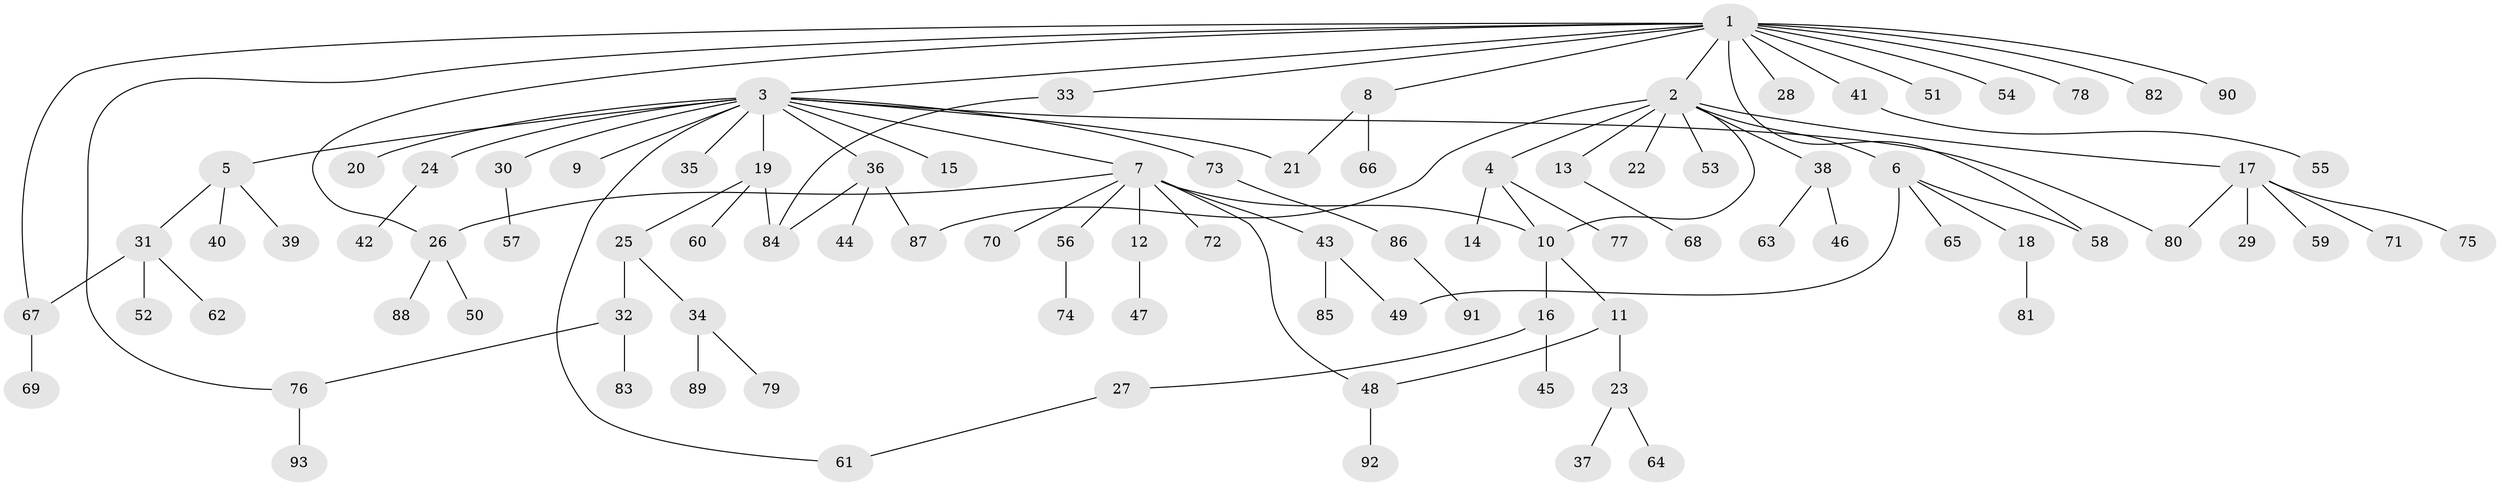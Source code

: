 // Generated by graph-tools (version 1.1) at 2025/35/03/09/25 02:35:20]
// undirected, 93 vertices, 106 edges
graph export_dot {
graph [start="1"]
  node [color=gray90,style=filled];
  1;
  2;
  3;
  4;
  5;
  6;
  7;
  8;
  9;
  10;
  11;
  12;
  13;
  14;
  15;
  16;
  17;
  18;
  19;
  20;
  21;
  22;
  23;
  24;
  25;
  26;
  27;
  28;
  29;
  30;
  31;
  32;
  33;
  34;
  35;
  36;
  37;
  38;
  39;
  40;
  41;
  42;
  43;
  44;
  45;
  46;
  47;
  48;
  49;
  50;
  51;
  52;
  53;
  54;
  55;
  56;
  57;
  58;
  59;
  60;
  61;
  62;
  63;
  64;
  65;
  66;
  67;
  68;
  69;
  70;
  71;
  72;
  73;
  74;
  75;
  76;
  77;
  78;
  79;
  80;
  81;
  82;
  83;
  84;
  85;
  86;
  87;
  88;
  89;
  90;
  91;
  92;
  93;
  1 -- 2;
  1 -- 3;
  1 -- 8;
  1 -- 26;
  1 -- 28;
  1 -- 33;
  1 -- 41;
  1 -- 51;
  1 -- 54;
  1 -- 58;
  1 -- 67;
  1 -- 76;
  1 -- 78;
  1 -- 82;
  1 -- 90;
  2 -- 4;
  2 -- 6;
  2 -- 10;
  2 -- 13;
  2 -- 17;
  2 -- 22;
  2 -- 38;
  2 -- 53;
  2 -- 87;
  3 -- 5;
  3 -- 7;
  3 -- 9;
  3 -- 15;
  3 -- 19;
  3 -- 20;
  3 -- 21;
  3 -- 24;
  3 -- 30;
  3 -- 35;
  3 -- 36;
  3 -- 61;
  3 -- 73;
  3 -- 80;
  4 -- 10;
  4 -- 14;
  4 -- 77;
  5 -- 31;
  5 -- 39;
  5 -- 40;
  6 -- 18;
  6 -- 49;
  6 -- 58;
  6 -- 65;
  7 -- 10;
  7 -- 12;
  7 -- 26;
  7 -- 43;
  7 -- 48;
  7 -- 56;
  7 -- 70;
  7 -- 72;
  8 -- 21;
  8 -- 66;
  10 -- 11;
  10 -- 16;
  11 -- 23;
  11 -- 48;
  12 -- 47;
  13 -- 68;
  16 -- 27;
  16 -- 45;
  17 -- 29;
  17 -- 59;
  17 -- 71;
  17 -- 75;
  17 -- 80;
  18 -- 81;
  19 -- 25;
  19 -- 60;
  19 -- 84;
  23 -- 37;
  23 -- 64;
  24 -- 42;
  25 -- 32;
  25 -- 34;
  26 -- 50;
  26 -- 88;
  27 -- 61;
  30 -- 57;
  31 -- 52;
  31 -- 62;
  31 -- 67;
  32 -- 76;
  32 -- 83;
  33 -- 84;
  34 -- 79;
  34 -- 89;
  36 -- 44;
  36 -- 84;
  36 -- 87;
  38 -- 46;
  38 -- 63;
  41 -- 55;
  43 -- 49;
  43 -- 85;
  48 -- 92;
  56 -- 74;
  67 -- 69;
  73 -- 86;
  76 -- 93;
  86 -- 91;
}
